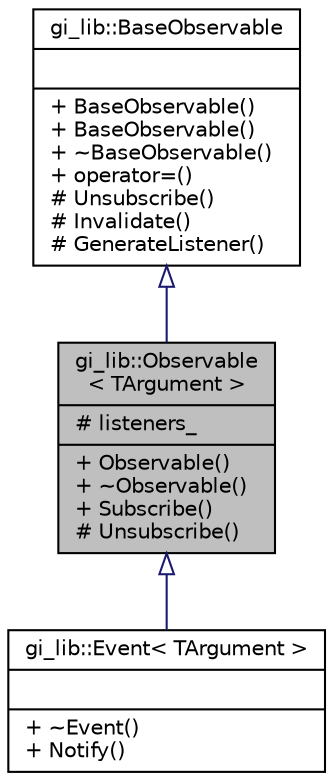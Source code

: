 digraph "gi_lib::Observable&lt; TArgument &gt;"
{
  edge [fontname="Helvetica",fontsize="10",labelfontname="Helvetica",labelfontsize="10"];
  node [fontname="Helvetica",fontsize="10",shape=record];
  Node1 [label="{gi_lib::Observable\l\< TArgument \>\n|# listeners_\l|+ Observable()\l+ ~Observable()\l+ Subscribe()\l# Unsubscribe()\l}",height=0.2,width=0.4,color="black", fillcolor="grey75", style="filled", fontcolor="black"];
  Node2 -> Node1 [dir="back",color="midnightblue",fontsize="10",style="solid",arrowtail="onormal",fontname="Helvetica"];
  Node2 [label="{gi_lib::BaseObservable\n||+ BaseObservable()\l+ BaseObservable()\l+ ~BaseObservable()\l+ operator=()\l# Unsubscribe()\l# Invalidate()\l# GenerateListener()\l}",height=0.2,width=0.4,color="black", fillcolor="white", style="filled",URL="$classgi__lib_1_1_base_observable.html",tooltip="Base class for observable objects. "];
  Node1 -> Node3 [dir="back",color="midnightblue",fontsize="10",style="solid",arrowtail="onormal",fontname="Helvetica"];
  Node3 [label="{gi_lib::Event\< TArgument \>\n||+ ~Event()\l+ Notify()\l}",height=0.2,width=0.4,color="black", fillcolor="white", style="filled",URL="$classgi__lib_1_1_event.html",tooltip="Observable event. "];
}
